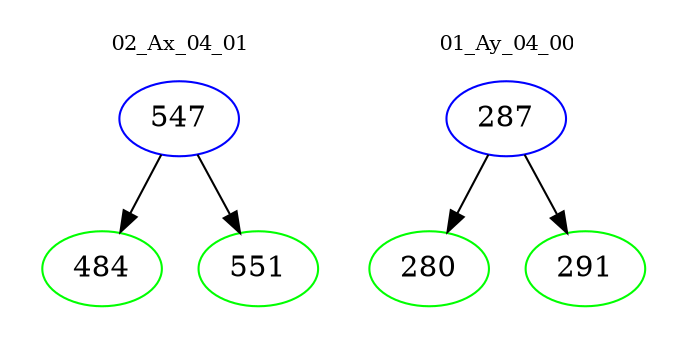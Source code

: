 digraph{
subgraph cluster_0 {
color = white
label = "02_Ax_04_01";
fontsize=10;
T0_547 [label="547", color="blue"]
T0_547 -> T0_484 [color="black"]
T0_484 [label="484", color="green"]
T0_547 -> T0_551 [color="black"]
T0_551 [label="551", color="green"]
}
subgraph cluster_1 {
color = white
label = "01_Ay_04_00";
fontsize=10;
T1_287 [label="287", color="blue"]
T1_287 -> T1_280 [color="black"]
T1_280 [label="280", color="green"]
T1_287 -> T1_291 [color="black"]
T1_291 [label="291", color="green"]
}
}
